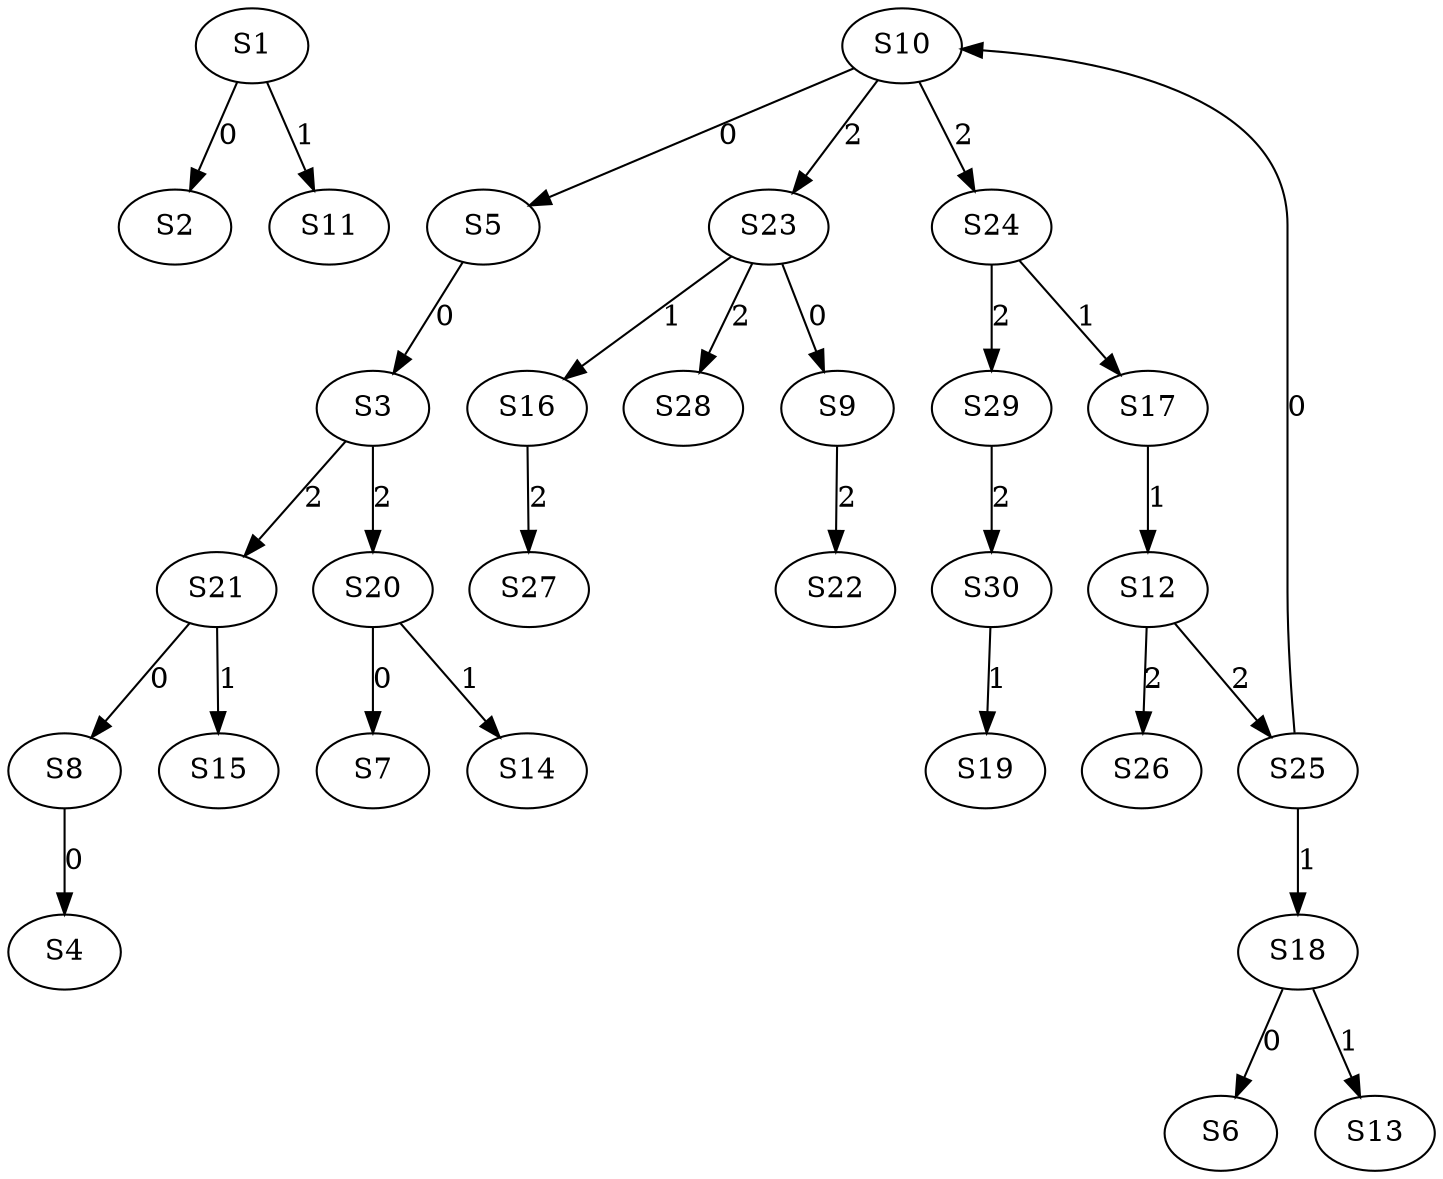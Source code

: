 strict digraph {
	S1 -> S2 [ label = 0 ];
	S5 -> S3 [ label = 0 ];
	S8 -> S4 [ label = 0 ];
	S10 -> S5 [ label = 0 ];
	S18 -> S6 [ label = 0 ];
	S20 -> S7 [ label = 0 ];
	S21 -> S8 [ label = 0 ];
	S23 -> S9 [ label = 0 ];
	S25 -> S10 [ label = 0 ];
	S1 -> S11 [ label = 1 ];
	S17 -> S12 [ label = 1 ];
	S18 -> S13 [ label = 1 ];
	S20 -> S14 [ label = 1 ];
	S21 -> S15 [ label = 1 ];
	S23 -> S16 [ label = 1 ];
	S24 -> S17 [ label = 1 ];
	S25 -> S18 [ label = 1 ];
	S30 -> S19 [ label = 1 ];
	S3 -> S20 [ label = 2 ];
	S3 -> S21 [ label = 2 ];
	S9 -> S22 [ label = 2 ];
	S10 -> S23 [ label = 2 ];
	S10 -> S24 [ label = 2 ];
	S12 -> S25 [ label = 2 ];
	S12 -> S26 [ label = 2 ];
	S16 -> S27 [ label = 2 ];
	S23 -> S28 [ label = 2 ];
	S24 -> S29 [ label = 2 ];
	S29 -> S30 [ label = 2 ];
}